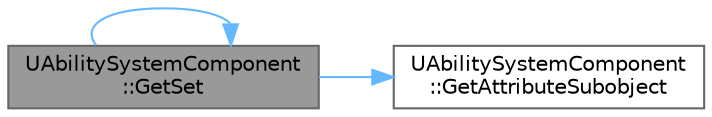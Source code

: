 digraph "UAbilitySystemComponent::GetSet"
{
 // INTERACTIVE_SVG=YES
 // LATEX_PDF_SIZE
  bgcolor="transparent";
  edge [fontname=Helvetica,fontsize=10,labelfontname=Helvetica,labelfontsize=10];
  node [fontname=Helvetica,fontsize=10,shape=box,height=0.2,width=0.4];
  rankdir="LR";
  Node1 [id="Node000001",label="UAbilitySystemComponent\l::GetSet",height=0.2,width=0.4,color="gray40", fillcolor="grey60", style="filled", fontcolor="black",tooltip="Finds existing AttributeSet."];
  Node1 -> Node2 [id="edge1_Node000001_Node000002",color="steelblue1",style="solid",tooltip=" "];
  Node2 [id="Node000002",label="UAbilitySystemComponent\l::GetAttributeSubobject",height=0.2,width=0.4,color="grey40", fillcolor="white", style="filled",URL="$d4/d2d/classUAbilitySystemComponent.html#a27dda7b59a58a890dbfb55d6afa1018b",tooltip=" "];
  Node1 -> Node1 [id="edge2_Node000001_Node000001",color="steelblue1",style="solid",tooltip=" "];
}
